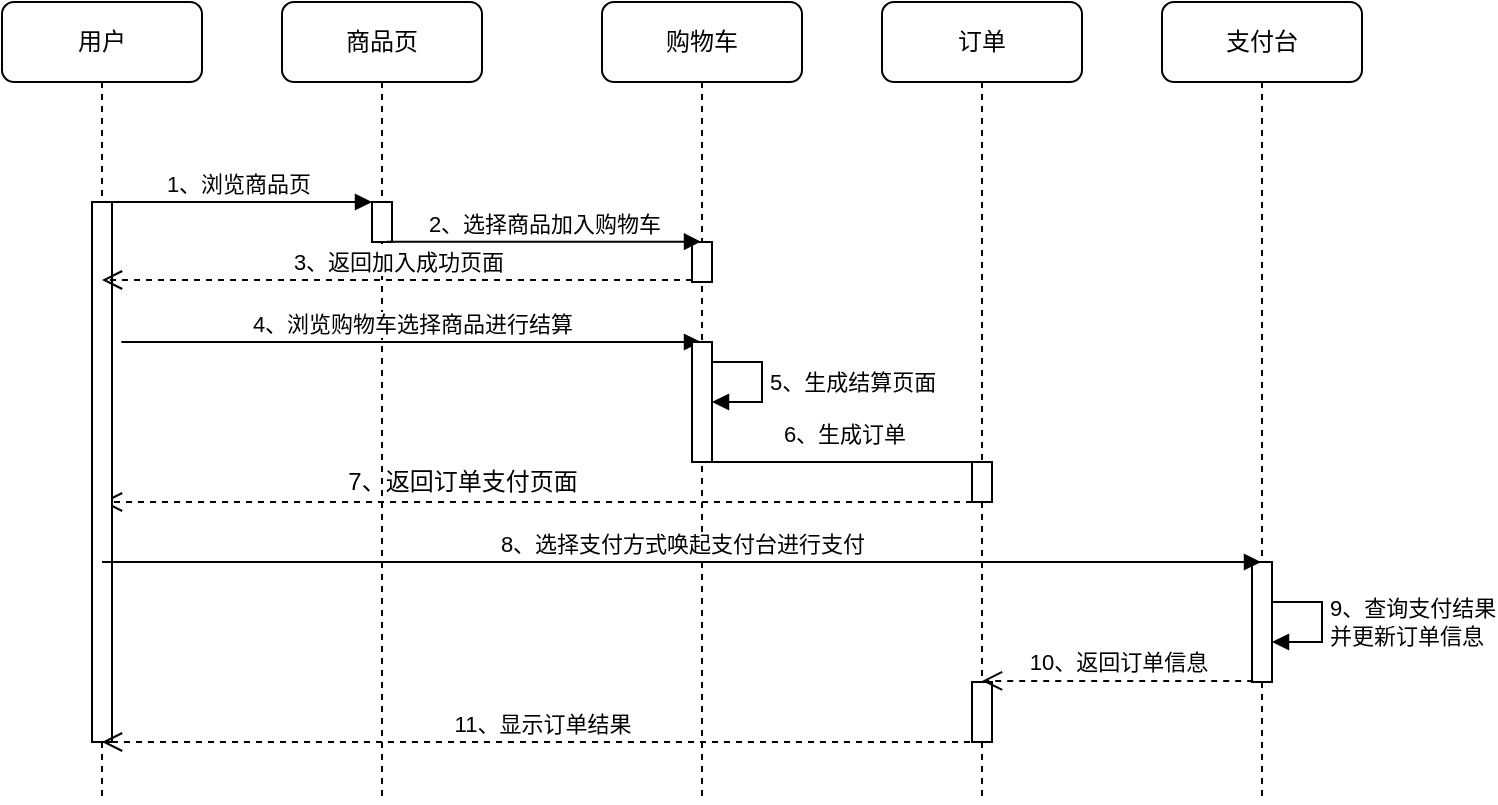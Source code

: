 <mxfile version="20.8.16" type="device"><diagram name="Page-1" id="13e1069c-82ec-6db2-03f1-153e76fe0fe0"><mxGraphModel dx="1379" dy="745" grid="1" gridSize="10" guides="1" tooltips="1" connect="1" arrows="1" fold="1" page="1" pageScale="1" pageWidth="1100" pageHeight="850" background="none" math="0" shadow="0"><root><mxCell id="0"/><mxCell id="1" parent="0"/><mxCell id="7baba1c4bc27f4b0-2" value="商品页" style="shape=umlLifeline;perimeter=lifelinePerimeter;whiteSpace=wrap;html=1;container=1;collapsible=0;recursiveResize=0;outlineConnect=0;rounded=1;shadow=0;comic=0;labelBackgroundColor=none;strokeWidth=1;fontFamily=Verdana;fontSize=12;align=center;" parent="1" vertex="1"><mxGeometry x="240" y="80" width="100" height="400" as="geometry"/></mxCell><mxCell id="0GNuEubCecWkj-qjnbcW-10" value="" style="html=1;points=[];perimeter=orthogonalPerimeter;" parent="7baba1c4bc27f4b0-2" vertex="1"><mxGeometry x="45" y="100" width="10" height="20" as="geometry"/></mxCell><mxCell id="KEbupnqLOl4fVGiuqmOy-7" value="4、浏览购物车选择商品进行结算" style="html=1;verticalAlign=bottom;endArrow=block;rounded=0;" edge="1" parent="7baba1c4bc27f4b0-2" target="7baba1c4bc27f4b0-3"><mxGeometry relative="1" as="geometry"><mxPoint x="-80.333" y="170" as="sourcePoint"/><mxPoint x="340" y="170" as="targetPoint"/></mxGeometry></mxCell><mxCell id="7baba1c4bc27f4b0-3" value="购物车" style="shape=umlLifeline;perimeter=lifelinePerimeter;whiteSpace=wrap;html=1;container=1;collapsible=0;recursiveResize=0;outlineConnect=0;rounded=1;shadow=0;comic=0;labelBackgroundColor=none;strokeWidth=1;fontFamily=Verdana;fontSize=12;align=center;" parent="1" vertex="1"><mxGeometry x="400" y="80" width="100" height="400" as="geometry"/></mxCell><mxCell id="0GNuEubCecWkj-qjnbcW-27" value="" style="html=1;points=[];perimeter=orthogonalPerimeter;" parent="7baba1c4bc27f4b0-3" vertex="1"><mxGeometry x="45" y="120" width="10" height="20" as="geometry"/></mxCell><mxCell id="KEbupnqLOl4fVGiuqmOy-6" value="" style="html=1;points=[];perimeter=orthogonalPerimeter;" vertex="1" parent="7baba1c4bc27f4b0-3"><mxGeometry x="45" y="170" width="10" height="60" as="geometry"/></mxCell><mxCell id="KEbupnqLOl4fVGiuqmOy-9" value="5、生成结算页面" style="edgeStyle=orthogonalEdgeStyle;html=1;align=left;spacingLeft=2;endArrow=block;rounded=0;entryX=1;entryY=0;" edge="1" parent="7baba1c4bc27f4b0-3"><mxGeometry relative="1" as="geometry"><mxPoint x="55" y="180" as="sourcePoint"/><Array as="points"><mxPoint x="80" y="180"/></Array><mxPoint x="55" y="200" as="targetPoint"/></mxGeometry></mxCell><mxCell id="7baba1c4bc27f4b0-4" value="订单" style="shape=umlLifeline;perimeter=lifelinePerimeter;whiteSpace=wrap;html=1;container=1;collapsible=0;recursiveResize=0;outlineConnect=0;rounded=1;shadow=0;comic=0;labelBackgroundColor=none;strokeWidth=1;fontFamily=Verdana;fontSize=12;align=center;" parent="1" vertex="1"><mxGeometry x="540" y="80" width="100" height="400" as="geometry"/></mxCell><mxCell id="KEbupnqLOl4fVGiuqmOy-10" value="" style="html=1;verticalAlign=bottom;endArrow=open;dashed=1;endSize=8;rounded=0;" edge="1" parent="7baba1c4bc27f4b0-4" target="7baba1c4bc27f4b0-8"><mxGeometry relative="1" as="geometry"><mxPoint x="45" y="250" as="sourcePoint"/><mxPoint x="-35" y="250" as="targetPoint"/><Array as="points"><mxPoint x="-180" y="250"/></Array></mxGeometry></mxCell><mxCell id="0GNuEubCecWkj-qjnbcW-36" value="" style="html=1;points=[];perimeter=orthogonalPerimeter;" parent="7baba1c4bc27f4b0-4" vertex="1"><mxGeometry x="45" y="230" width="10" height="20" as="geometry"/></mxCell><mxCell id="KEbupnqLOl4fVGiuqmOy-8" value="6、生成订单" style="html=1;verticalAlign=bottom;endArrow=block;rounded=0;startArrow=none;" edge="1" parent="7baba1c4bc27f4b0-4" source="0GNuEubCecWkj-qjnbcW-36" target="7baba1c4bc27f4b0-4"><mxGeometry x="NaN" y="71" width="80" relative="1" as="geometry"><mxPoint x="-80" y="230" as="sourcePoint"/><mxPoint x="-10" y="230" as="targetPoint"/><mxPoint x="-69" y="-15" as="offset"/></mxGeometry></mxCell><mxCell id="KEbupnqLOl4fVGiuqmOy-18" value="" style="html=1;points=[];perimeter=orthogonalPerimeter;" vertex="1" parent="7baba1c4bc27f4b0-4"><mxGeometry x="45" y="340" width="10" height="30" as="geometry"/></mxCell><mxCell id="7baba1c4bc27f4b0-8" value="用户" style="shape=umlLifeline;perimeter=lifelinePerimeter;whiteSpace=wrap;html=1;container=1;collapsible=0;recursiveResize=0;outlineConnect=0;rounded=1;shadow=0;comic=0;labelBackgroundColor=none;strokeWidth=1;fontFamily=Verdana;fontSize=12;align=center;" parent="1" vertex="1"><mxGeometry x="100" y="80" width="100" height="400" as="geometry"/></mxCell><mxCell id="7baba1c4bc27f4b0-9" value="" style="html=1;points=[];perimeter=orthogonalPerimeter;rounded=0;shadow=0;comic=0;labelBackgroundColor=none;strokeWidth=1;fontFamily=Verdana;fontSize=12;align=center;" parent="7baba1c4bc27f4b0-8" vertex="1"><mxGeometry x="45" y="100" width="10" height="270" as="geometry"/></mxCell><mxCell id="0GNuEubCecWkj-qjnbcW-11" value="1、浏览商品页" style="html=1;verticalAlign=bottom;endArrow=block;entryX=0;entryY=0;rounded=0;" parent="1" source="7baba1c4bc27f4b0-8" target="0GNuEubCecWkj-qjnbcW-10" edge="1"><mxGeometry relative="1" as="geometry"><mxPoint x="380" y="180" as="sourcePoint"/></mxGeometry></mxCell><mxCell id="0GNuEubCecWkj-qjnbcW-29" value="3、返回加入成功页面" style="html=1;verticalAlign=bottom;endArrow=open;dashed=1;endSize=8;exitX=0;exitY=0.95;rounded=0;" parent="1" source="0GNuEubCecWkj-qjnbcW-27" target="7baba1c4bc27f4b0-8" edge="1"><mxGeometry relative="1" as="geometry"><mxPoint x="300" y="220" as="targetPoint"/></mxGeometry></mxCell><mxCell id="0GNuEubCecWkj-qjnbcW-28" value="2、选择商品加入购物车" style="html=1;verticalAlign=bottom;endArrow=block;rounded=0;exitX=0.739;exitY=0.991;exitDx=0;exitDy=0;exitPerimeter=0;" parent="1" source="0GNuEubCecWkj-qjnbcW-10" target="7baba1c4bc27f4b0-3" edge="1"><mxGeometry x="0.003" relative="1" as="geometry"><mxPoint x="290" y="190" as="sourcePoint"/><Array as="points"/><mxPoint as="offset"/></mxGeometry></mxCell><mxCell id="KEbupnqLOl4fVGiuqmOy-2" value="支付台" style="shape=umlLifeline;perimeter=lifelinePerimeter;whiteSpace=wrap;html=1;container=1;collapsible=0;recursiveResize=0;outlineConnect=0;rounded=1;shadow=0;comic=0;labelBackgroundColor=none;strokeWidth=1;fontFamily=Verdana;fontSize=12;align=center;" vertex="1" parent="1"><mxGeometry x="680" y="80" width="100" height="400" as="geometry"/></mxCell><mxCell id="KEbupnqLOl4fVGiuqmOy-13" value="" style="html=1;points=[];perimeter=orthogonalPerimeter;" vertex="1" parent="KEbupnqLOl4fVGiuqmOy-2"><mxGeometry x="45" y="280" width="10" height="60" as="geometry"/></mxCell><mxCell id="KEbupnqLOl4fVGiuqmOy-15" value="9、查询支付结果&lt;br&gt;并更新订单信息" style="edgeStyle=orthogonalEdgeStyle;html=1;align=left;spacingLeft=2;endArrow=block;rounded=0;entryX=1;entryY=0;" edge="1" parent="KEbupnqLOl4fVGiuqmOy-2"><mxGeometry relative="1" as="geometry"><mxPoint x="55" y="300" as="sourcePoint"/><Array as="points"><mxPoint x="80" y="300"/></Array><mxPoint x="55" y="320" as="targetPoint"/></mxGeometry></mxCell><mxCell id="KEbupnqLOl4fVGiuqmOy-11" value="7、返回订单支付页面" style="text;html=1;align=center;verticalAlign=middle;resizable=0;points=[];autosize=1;strokeColor=none;fillColor=none;" vertex="1" parent="1"><mxGeometry x="260" y="305" width="140" height="30" as="geometry"/></mxCell><mxCell id="KEbupnqLOl4fVGiuqmOy-12" value="8、选择支付方式唤起支付台进行支付" style="html=1;verticalAlign=bottom;endArrow=block;rounded=0;" edge="1" parent="1" target="KEbupnqLOl4fVGiuqmOy-2"><mxGeometry width="80" relative="1" as="geometry"><mxPoint x="150" y="360" as="sourcePoint"/><mxPoint x="230" y="360" as="targetPoint"/></mxGeometry></mxCell><mxCell id="KEbupnqLOl4fVGiuqmOy-14" value="" style="html=1;verticalAlign=bottom;endArrow=none;rounded=0;" edge="1" parent="1" target="0GNuEubCecWkj-qjnbcW-36"><mxGeometry width="80" relative="1" as="geometry"><mxPoint x="450" y="310" as="sourcePoint"/><mxPoint x="589.5" y="310" as="targetPoint"/></mxGeometry></mxCell><mxCell id="KEbupnqLOl4fVGiuqmOy-17" value="10、返回订单信息" style="html=1;verticalAlign=bottom;endArrow=open;dashed=1;endSize=8;exitX=0;exitY=0.95;rounded=0;" edge="1" parent="1" target="7baba1c4bc27f4b0-4"><mxGeometry relative="1" as="geometry"><mxPoint x="610" y="430" as="targetPoint"/><mxPoint x="725.61" y="419.44" as="sourcePoint"/></mxGeometry></mxCell><mxCell id="KEbupnqLOl4fVGiuqmOy-19" value="11、显示订单结果" style="html=1;verticalAlign=bottom;endArrow=open;dashed=1;endSize=8;rounded=0;" edge="1" parent="1" target="7baba1c4bc27f4b0-8"><mxGeometry relative="1" as="geometry"><mxPoint x="590" y="450" as="sourcePoint"/><mxPoint x="510" y="450" as="targetPoint"/></mxGeometry></mxCell></root></mxGraphModel></diagram></mxfile>